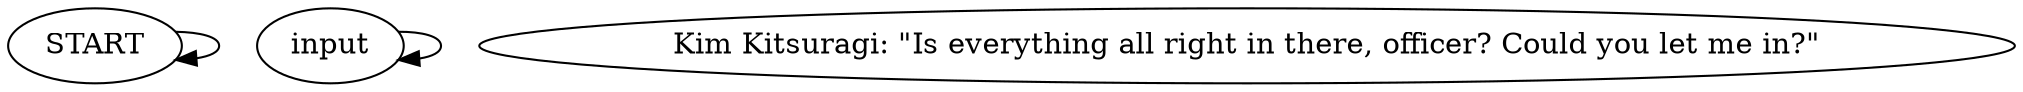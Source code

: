 # LAIR / KIM DOOR barks
# Kim wants you to let him in.
# ==================================================
digraph G {
	  0 [label="START"];
	  1 [label="input"];
	  2 [label="Kim Kitsuragi: \"Is everything all right in there, officer? Could you let me in?\""];
	  0 -> 0
	  1 -> 1
}


